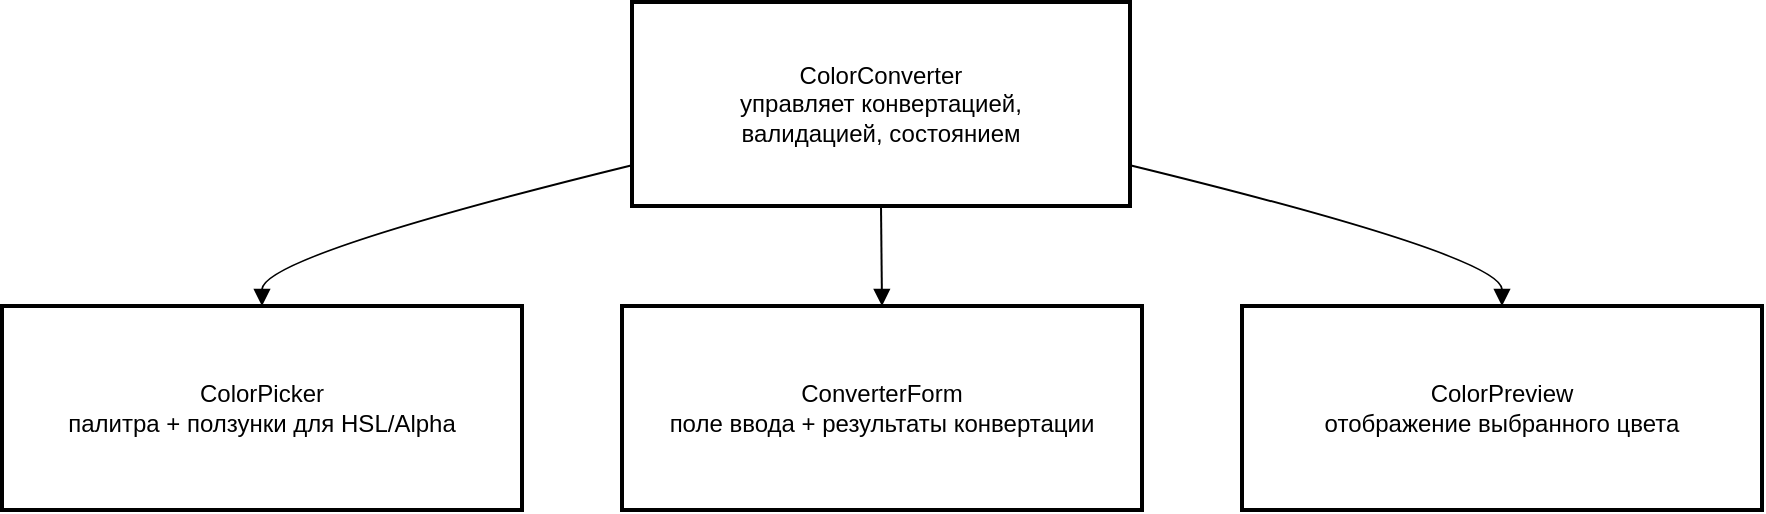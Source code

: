 <mxfile version="26.2.10">
  <diagram name="Page-1" id="adHpleItneL6JHPFnrK6">
    <mxGraphModel dx="1709" dy="1376" grid="1" gridSize="10" guides="1" tooltips="1" connect="1" arrows="1" fold="1" page="1" pageScale="1" pageWidth="827" pageHeight="1169" math="0" shadow="0">
      <root>
        <mxCell id="0" />
        <mxCell id="1" parent="0" />
        <mxCell id="2" value="ColorConverter&#xa;управляет конвертацией,&#xa;валидацией, состоянием" style="whiteSpace=wrap;strokeWidth=2;" parent="1" vertex="1">
          <mxGeometry x="323" y="8" width="249" height="102" as="geometry" />
        </mxCell>
        <mxCell id="3" value="ColorPicker&#xa;палитра + ползунки для HSL/Alpha" style="whiteSpace=wrap;strokeWidth=2;" parent="1" vertex="1">
          <mxGeometry x="8" y="160" width="260" height="102" as="geometry" />
        </mxCell>
        <mxCell id="4" value="ConverterForm&#xa;поле ввода + результаты конвертации" style="whiteSpace=wrap;strokeWidth=2;" parent="1" vertex="1">
          <mxGeometry x="318" y="160" width="260" height="102" as="geometry" />
        </mxCell>
        <mxCell id="5" value="ColorPreview&#xa;отображение выбранного цвета" style="whiteSpace=wrap;strokeWidth=2;" parent="1" vertex="1">
          <mxGeometry x="628" y="160" width="260" height="102" as="geometry" />
        </mxCell>
        <mxCell id="6" value="" style="curved=1;startArrow=none;endArrow=block;exitX=0;exitY=0.8;entryX=0.5;entryY=0;" parent="1" source="2" target="3" edge="1">
          <mxGeometry relative="1" as="geometry">
            <Array as="points">
              <mxPoint x="138" y="135" />
            </Array>
          </mxGeometry>
        </mxCell>
        <mxCell id="7" value="" style="curved=1;startArrow=none;endArrow=block;exitX=0.5;exitY=1;entryX=0.5;entryY=0;" parent="1" source="2" target="4" edge="1">
          <mxGeometry relative="1" as="geometry">
            <Array as="points" />
          </mxGeometry>
        </mxCell>
        <mxCell id="8" value="" style="curved=1;startArrow=none;endArrow=block;exitX=1;exitY=0.8;entryX=0.5;entryY=0;" parent="1" source="2" target="5" edge="1">
          <mxGeometry relative="1" as="geometry">
            <Array as="points">
              <mxPoint x="758" y="135" />
            </Array>
          </mxGeometry>
        </mxCell>
      </root>
    </mxGraphModel>
  </diagram>
</mxfile>
